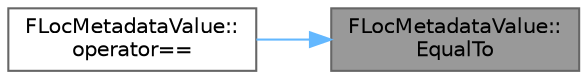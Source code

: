 digraph "FLocMetadataValue::EqualTo"
{
 // INTERACTIVE_SVG=YES
 // LATEX_PDF_SIZE
  bgcolor="transparent";
  edge [fontname=Helvetica,fontsize=10,labelfontname=Helvetica,labelfontsize=10];
  node [fontname=Helvetica,fontsize=10,shape=box,height=0.2,width=0.4];
  rankdir="RL";
  Node1 [id="Node000001",label="FLocMetadataValue::\lEqualTo",height=0.2,width=0.4,color="gray40", fillcolor="grey60", style="filled", fontcolor="black",tooltip=" "];
  Node1 -> Node2 [id="edge1_Node000001_Node000002",dir="back",color="steelblue1",style="solid",tooltip=" "];
  Node2 [id="Node000002",label="FLocMetadataValue::\loperator==",height=0.2,width=0.4,color="grey40", fillcolor="white", style="filled",URL="$dc/d5c/classFLocMetadataValue.html#a804b91be53e1810bd8f7589adae7a83d",tooltip=" "];
}
